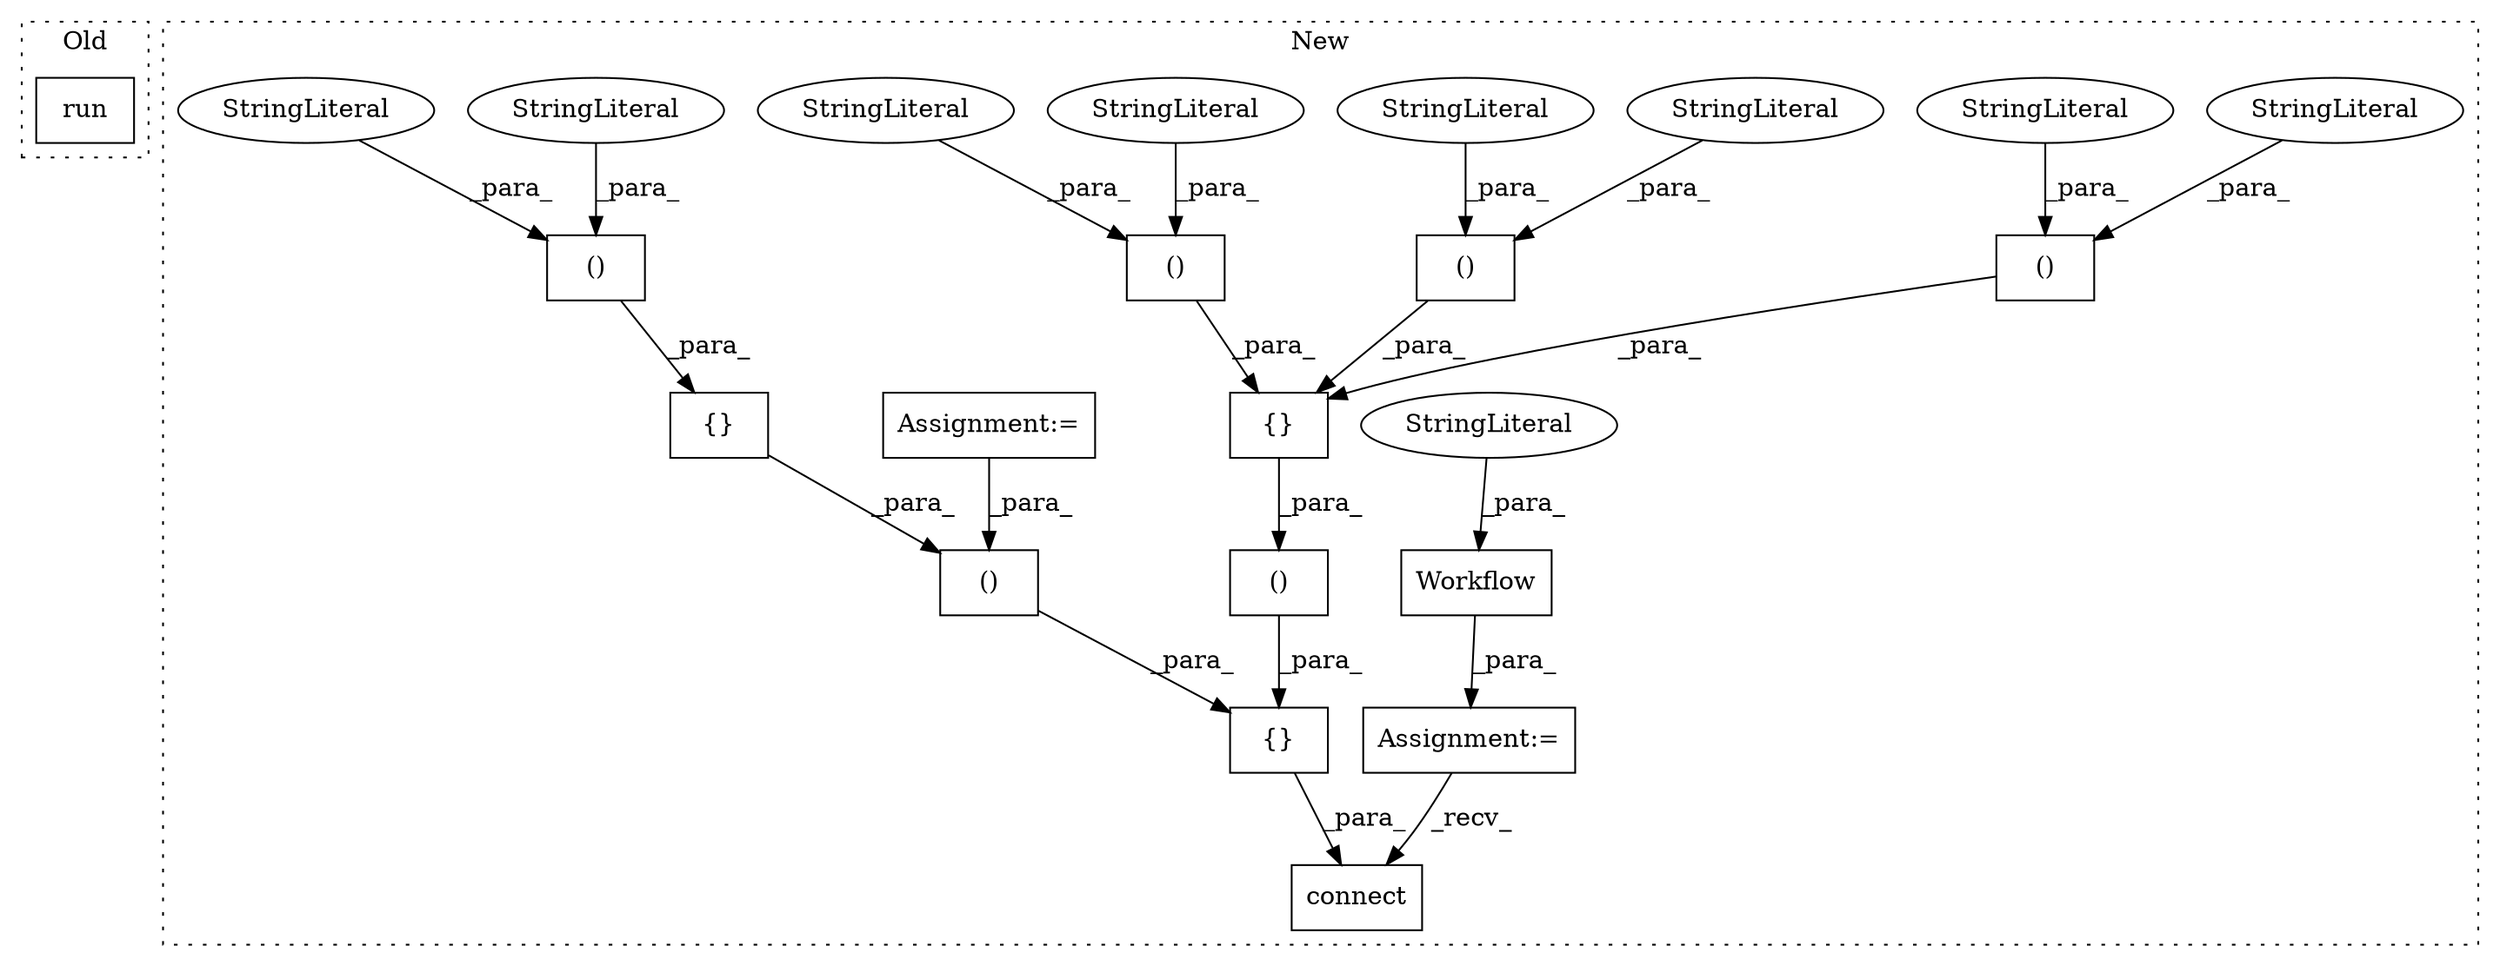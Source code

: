 digraph G {
subgraph cluster0 {
1 [label="run" a="32" s="8563" l="5" shape="box"];
label = "Old";
style="dotted";
}
subgraph cluster1 {
2 [label="connect" a="32" s="15169,15509" l="8,1" shape="box"];
3 [label="()" a="106" s="15420" l="87" shape="box"];
4 [label="{}" a="4" s="15186,15507" l="6,2" shape="box"];
5 [label="()" a="106" s="15472" l="33" shape="box"];
6 [label="{}" a="4" s="15466,15505" l="6,2" shape="box"];
7 [label="()" a="106" s="15192" l="221" shape="box"];
8 [label="{}" a="4" s="15241,15411" l="6,2" shape="box"];
9 [label="()" a="106" s="15372" l="39" shape="box"];
10 [label="Workflow" a="32" s="14158,14182" l="9,1" shape="box"];
11 [label="()" a="106" s="15290" l="35" shape="box"];
12 [label="StringLiteral" a="45" s="15316" l="9" shape="ellipse"];
13 [label="()" a="106" s="15247" l="36" shape="box"];
14 [label="StringLiteral" a="45" s="14167" l="15" shape="ellipse"];
15 [label="StringLiteral" a="45" s="15472" l="10" shape="ellipse"];
16 [label="StringLiteral" a="45" s="15290" l="13" shape="ellipse"];
17 [label="StringLiteral" a="45" s="15495" l="10" shape="ellipse"];
18 [label="StringLiteral" a="45" s="15395" l="16" shape="ellipse"];
19 [label="StringLiteral" a="45" s="15372" l="10" shape="ellipse"];
20 [label="StringLiteral" a="45" s="15272" l="11" shape="ellipse"];
21 [label="StringLiteral" a="45" s="15247" l="12" shape="ellipse"];
22 [label="Assignment:=" a="7" s="13620" l="6" shape="box"];
23 [label="Assignment:=" a="7" s="14154" l="1" shape="box"];
label = "New";
style="dotted";
}
3 -> 4 [label="_para_"];
4 -> 2 [label="_para_"];
5 -> 6 [label="_para_"];
6 -> 3 [label="_para_"];
7 -> 4 [label="_para_"];
8 -> 7 [label="_para_"];
9 -> 8 [label="_para_"];
10 -> 23 [label="_para_"];
11 -> 8 [label="_para_"];
12 -> 11 [label="_para_"];
13 -> 8 [label="_para_"];
14 -> 10 [label="_para_"];
15 -> 5 [label="_para_"];
16 -> 11 [label="_para_"];
17 -> 5 [label="_para_"];
18 -> 9 [label="_para_"];
19 -> 9 [label="_para_"];
20 -> 13 [label="_para_"];
21 -> 13 [label="_para_"];
22 -> 3 [label="_para_"];
23 -> 2 [label="_recv_"];
}